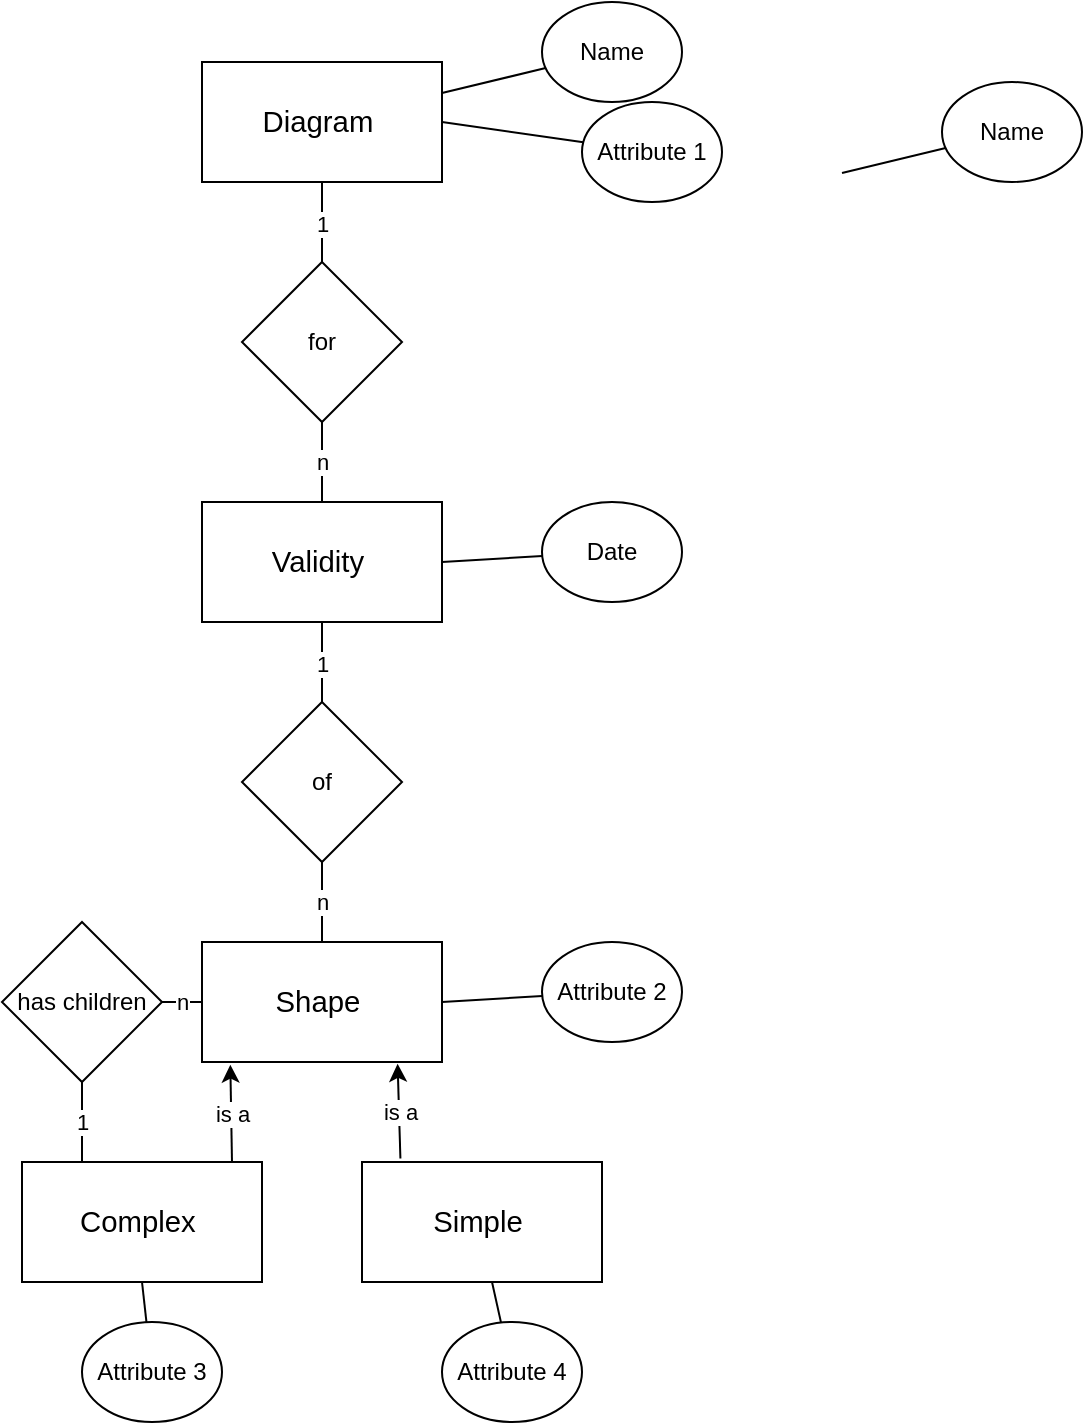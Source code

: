 <mxfile version="17.4.6" type="onedrive"><diagram id="iWe4LDpfTOa9zM9UH6-j" name="Page-1"><mxGraphModel dx="918" dy="637" grid="1" gridSize="10" guides="1" tooltips="1" connect="1" arrows="1" fold="1" page="1" pageScale="1" pageWidth="827" pageHeight="1169" math="0" shadow="0"><root><mxCell id="0"/><mxCell id="1" parent="0"/><mxCell id="G0N91AVeveQITy-oS1RW-1" value="&lt;span style=&quot;font-size: 11.0pt ; font-family: &amp;#34;calibri&amp;#34; , sans-serif&quot;&gt;Validity&amp;nbsp;&lt;/span&gt;" style="rounded=0;whiteSpace=wrap;html=1;" parent="1" vertex="1"><mxGeometry x="260" y="290" width="120" height="60" as="geometry"/></mxCell><mxCell id="G0N91AVeveQITy-oS1RW-19" value="&lt;span style=&quot;font-size: 11.0pt ; font-family: &amp;#34;calibri&amp;#34; , sans-serif&quot;&gt;Diagram&amp;nbsp;&lt;/span&gt;" style="rounded=0;whiteSpace=wrap;html=1;" parent="1" vertex="1"><mxGeometry x="260" y="70" width="120" height="60" as="geometry"/></mxCell><mxCell id="G0N91AVeveQITy-oS1RW-21" value="Name" style="ellipse;whiteSpace=wrap;html=1;fontStyle=0" parent="1" vertex="1"><mxGeometry x="430" y="40" width="70" height="50" as="geometry"/></mxCell><mxCell id="G0N91AVeveQITy-oS1RW-23" style="rounded=0;orthogonalLoop=1;jettySize=auto;html=1;startArrow=none;startFill=0;endArrow=none;endFill=0;" parent="1" source="G0N91AVeveQITy-oS1RW-19" target="G0N91AVeveQITy-oS1RW-21" edge="1"><mxGeometry relative="1" as="geometry"><mxPoint x="268.52" y="333.48" as="sourcePoint"/><mxPoint x="259.732" y="299.47" as="targetPoint"/></mxGeometry></mxCell><mxCell id="G0N91AVeveQITy-oS1RW-25" value="for" style="rhombus;whiteSpace=wrap;html=1;" parent="1" vertex="1"><mxGeometry x="280" y="170" width="80" height="80" as="geometry"/></mxCell><mxCell id="G0N91AVeveQITy-oS1RW-26" style="rounded=0;orthogonalLoop=1;jettySize=auto;html=1;exitX=0.5;exitY=1;exitDx=0;exitDy=0;startArrow=none;startFill=0;endArrow=none;endFill=0;entryX=0.5;entryY=0;entryDx=0;entryDy=0;" parent="1" source="G0N91AVeveQITy-oS1RW-25" target="G0N91AVeveQITy-oS1RW-1" edge="1"><mxGeometry relative="1" as="geometry"><mxPoint x="730" y="370" as="sourcePoint"/><mxPoint x="650" y="370" as="targetPoint"/></mxGeometry></mxCell><mxCell id="G0N91AVeveQITy-oS1RW-29" value="n" style="edgeLabel;html=1;align=center;verticalAlign=middle;resizable=0;points=[];" parent="G0N91AVeveQITy-oS1RW-26" connectable="0" vertex="1"><mxGeometry x="0.552" y="1" relative="1" as="geometry"><mxPoint x="-1" y="-11" as="offset"/></mxGeometry></mxCell><mxCell id="G0N91AVeveQITy-oS1RW-27" style="rounded=0;orthogonalLoop=1;jettySize=auto;html=1;exitX=0.5;exitY=0;exitDx=0;exitDy=0;startArrow=none;startFill=0;endArrow=none;endFill=0;entryX=0.5;entryY=1;entryDx=0;entryDy=0;" parent="1" source="G0N91AVeveQITy-oS1RW-25" target="G0N91AVeveQITy-oS1RW-19" edge="1"><mxGeometry relative="1" as="geometry"><mxPoint x="480" y="370" as="sourcePoint"/><mxPoint x="530" y="370" as="targetPoint"/></mxGeometry></mxCell><mxCell id="G0N91AVeveQITy-oS1RW-28" value="1" style="edgeLabel;html=1;align=center;verticalAlign=middle;resizable=0;points=[];" parent="G0N91AVeveQITy-oS1RW-27" connectable="0" vertex="1"><mxGeometry x="0.676" y="-1" relative="1" as="geometry"><mxPoint x="-1" y="14" as="offset"/></mxGeometry></mxCell><mxCell id="v69tuiXmnpCeVHYQ9rQC-3" value="Attribute 1" style="ellipse;whiteSpace=wrap;html=1;fontStyle=0" vertex="1" parent="1"><mxGeometry x="450" y="90" width="70" height="50" as="geometry"/></mxCell><mxCell id="v69tuiXmnpCeVHYQ9rQC-4" style="rounded=0;orthogonalLoop=1;jettySize=auto;html=1;startArrow=none;startFill=0;endArrow=none;endFill=0;exitX=1;exitY=0.5;exitDx=0;exitDy=0;" edge="1" parent="1" target="v69tuiXmnpCeVHYQ9rQC-3" source="G0N91AVeveQITy-oS1RW-19"><mxGeometry relative="1" as="geometry"><mxPoint x="400" y="135.517" as="sourcePoint"/><mxPoint x="279.732" y="349.47" as="targetPoint"/></mxGeometry></mxCell><mxCell id="v69tuiXmnpCeVHYQ9rQC-5" value="Name" style="ellipse;whiteSpace=wrap;html=1;fontStyle=0" vertex="1" parent="1"><mxGeometry x="630" y="80" width="70" height="50" as="geometry"/></mxCell><mxCell id="v69tuiXmnpCeVHYQ9rQC-6" style="rounded=0;orthogonalLoop=1;jettySize=auto;html=1;startArrow=none;startFill=0;endArrow=none;endFill=0;" edge="1" parent="1" target="v69tuiXmnpCeVHYQ9rQC-5"><mxGeometry relative="1" as="geometry"><mxPoint x="580" y="125.517" as="sourcePoint"/><mxPoint x="459.732" y="339.47" as="targetPoint"/></mxGeometry></mxCell><mxCell id="v69tuiXmnpCeVHYQ9rQC-7" value="Date" style="ellipse;whiteSpace=wrap;html=1;fontStyle=0" vertex="1" parent="1"><mxGeometry x="430" y="290" width="70" height="50" as="geometry"/></mxCell><mxCell id="v69tuiXmnpCeVHYQ9rQC-8" style="rounded=0;orthogonalLoop=1;jettySize=auto;html=1;startArrow=none;startFill=0;endArrow=none;endFill=0;exitX=1;exitY=0.5;exitDx=0;exitDy=0;" edge="1" parent="1" target="v69tuiXmnpCeVHYQ9rQC-7" source="G0N91AVeveQITy-oS1RW-1"><mxGeometry relative="1" as="geometry"><mxPoint x="390" y="330" as="sourcePoint"/><mxPoint x="259.732" y="549.47" as="targetPoint"/></mxGeometry></mxCell><mxCell id="v69tuiXmnpCeVHYQ9rQC-9" value="&lt;span style=&quot;font-size: 11.0pt ; font-family: &amp;#34;calibri&amp;#34; , sans-serif&quot;&gt;Shape&amp;nbsp;&lt;/span&gt;" style="rounded=0;whiteSpace=wrap;html=1;" vertex="1" parent="1"><mxGeometry x="260" y="510" width="120" height="60" as="geometry"/></mxCell><mxCell id="v69tuiXmnpCeVHYQ9rQC-10" value="of" style="rhombus;whiteSpace=wrap;html=1;" vertex="1" parent="1"><mxGeometry x="280" y="390" width="80" height="80" as="geometry"/></mxCell><mxCell id="v69tuiXmnpCeVHYQ9rQC-11" value="1" style="rounded=0;orthogonalLoop=1;jettySize=auto;html=1;exitX=0.5;exitY=1;exitDx=0;exitDy=0;startArrow=none;startFill=0;endArrow=none;endFill=0;entryX=0.5;entryY=0;entryDx=0;entryDy=0;" edge="1" parent="1" source="v69tuiXmnpCeVHYQ9rQC-10" target="v69tuiXmnpCeVHYQ9rQC-9"><mxGeometry relative="1" as="geometry"><mxPoint x="730" y="590" as="sourcePoint"/><mxPoint x="650" y="590" as="targetPoint"/></mxGeometry></mxCell><mxCell id="v69tuiXmnpCeVHYQ9rQC-12" value="n" style="edgeLabel;html=1;align=center;verticalAlign=middle;resizable=0;points=[];" connectable="0" vertex="1" parent="v69tuiXmnpCeVHYQ9rQC-11"><mxGeometry x="0.552" y="1" relative="1" as="geometry"><mxPoint x="-1" y="-11" as="offset"/></mxGeometry></mxCell><mxCell id="v69tuiXmnpCeVHYQ9rQC-13" value="Attribute 2" style="ellipse;whiteSpace=wrap;html=1;fontStyle=0" vertex="1" parent="1"><mxGeometry x="430" y="510" width="70" height="50" as="geometry"/></mxCell><mxCell id="v69tuiXmnpCeVHYQ9rQC-14" style="rounded=0;orthogonalLoop=1;jettySize=auto;html=1;startArrow=none;startFill=0;endArrow=none;endFill=0;exitX=1;exitY=0.5;exitDx=0;exitDy=0;" edge="1" parent="1" source="v69tuiXmnpCeVHYQ9rQC-9" target="v69tuiXmnpCeVHYQ9rQC-13"><mxGeometry relative="1" as="geometry"><mxPoint x="390" y="550" as="sourcePoint"/><mxPoint x="259.732" y="769.47" as="targetPoint"/></mxGeometry></mxCell><mxCell id="v69tuiXmnpCeVHYQ9rQC-15" style="rounded=0;orthogonalLoop=1;jettySize=auto;html=1;exitX=0.5;exitY=0;exitDx=0;exitDy=0;startArrow=none;startFill=0;endArrow=none;endFill=0;entryX=0.5;entryY=1;entryDx=0;entryDy=0;" edge="1" parent="1" source="v69tuiXmnpCeVHYQ9rQC-10" target="G0N91AVeveQITy-oS1RW-1"><mxGeometry relative="1" as="geometry"><mxPoint x="330" y="180" as="sourcePoint"/><mxPoint x="330" y="140" as="targetPoint"/></mxGeometry></mxCell><mxCell id="v69tuiXmnpCeVHYQ9rQC-16" value="1" style="edgeLabel;html=1;align=center;verticalAlign=middle;resizable=0;points=[];" connectable="0" vertex="1" parent="v69tuiXmnpCeVHYQ9rQC-15"><mxGeometry x="0.676" y="-1" relative="1" as="geometry"><mxPoint x="-1" y="14" as="offset"/></mxGeometry></mxCell><mxCell id="v69tuiXmnpCeVHYQ9rQC-17" value="has children" style="rhombus;whiteSpace=wrap;html=1;" vertex="1" parent="1"><mxGeometry x="160" y="500" width="80" height="80" as="geometry"/></mxCell><mxCell id="v69tuiXmnpCeVHYQ9rQC-19" value="n" style="rounded=0;orthogonalLoop=1;jettySize=auto;html=1;exitX=0;exitY=0.5;exitDx=0;exitDy=0;startArrow=none;startFill=0;endArrow=none;endFill=0;entryX=1;entryY=0.5;entryDx=0;entryDy=0;" edge="1" parent="1" source="v69tuiXmnpCeVHYQ9rQC-9" target="v69tuiXmnpCeVHYQ9rQC-17"><mxGeometry relative="1" as="geometry"><mxPoint x="330" y="480" as="sourcePoint"/><mxPoint x="330" y="520" as="targetPoint"/></mxGeometry></mxCell><mxCell id="v69tuiXmnpCeVHYQ9rQC-21" value="&lt;span style=&quot;font-size: 11.0pt ; font-family: &amp;#34;calibri&amp;#34; , sans-serif&quot;&gt;Complex&amp;nbsp;&lt;/span&gt;" style="rounded=0;whiteSpace=wrap;html=1;" vertex="1" parent="1"><mxGeometry x="170" y="620" width="120" height="60" as="geometry"/></mxCell><mxCell id="v69tuiXmnpCeVHYQ9rQC-22" value="&lt;span style=&quot;font-size: 11.0pt ; font-family: &amp;#34;calibri&amp;#34; , sans-serif&quot;&gt;Simple&amp;nbsp;&lt;/span&gt;" style="rounded=0;whiteSpace=wrap;html=1;" vertex="1" parent="1"><mxGeometry x="340" y="620" width="120" height="60" as="geometry"/></mxCell><mxCell id="v69tuiXmnpCeVHYQ9rQC-23" value="Attribute 3" style="ellipse;whiteSpace=wrap;html=1;fontStyle=0" vertex="1" parent="1"><mxGeometry x="200" y="700" width="70" height="50" as="geometry"/></mxCell><mxCell id="v69tuiXmnpCeVHYQ9rQC-24" style="rounded=0;orthogonalLoop=1;jettySize=auto;html=1;startArrow=none;startFill=0;endArrow=none;endFill=0;exitX=0.5;exitY=1;exitDx=0;exitDy=0;" edge="1" parent="1" target="v69tuiXmnpCeVHYQ9rQC-23" source="v69tuiXmnpCeVHYQ9rQC-21"><mxGeometry relative="1" as="geometry"><mxPoint x="90" y="740" as="sourcePoint"/><mxPoint x="-30.268" y="969.47" as="targetPoint"/></mxGeometry></mxCell><mxCell id="v69tuiXmnpCeVHYQ9rQC-25" value="Attribute 4" style="ellipse;whiteSpace=wrap;html=1;fontStyle=0" vertex="1" parent="1"><mxGeometry x="380" y="700" width="70" height="50" as="geometry"/></mxCell><mxCell id="v69tuiXmnpCeVHYQ9rQC-26" style="rounded=0;orthogonalLoop=1;jettySize=auto;html=1;startArrow=none;startFill=0;endArrow=none;endFill=0;exitX=0.5;exitY=1;exitDx=0;exitDy=0;" edge="1" parent="1" target="v69tuiXmnpCeVHYQ9rQC-25"><mxGeometry relative="1" as="geometry"><mxPoint x="405" y="680" as="sourcePoint"/><mxPoint x="194.732" y="969.47" as="targetPoint"/></mxGeometry></mxCell><mxCell id="v69tuiXmnpCeVHYQ9rQC-27" value="1" style="rounded=0;orthogonalLoop=1;jettySize=auto;html=1;exitX=0.25;exitY=0;exitDx=0;exitDy=0;startArrow=none;startFill=0;endArrow=none;endFill=0;entryX=0.5;entryY=1;entryDx=0;entryDy=0;" edge="1" parent="1" source="v69tuiXmnpCeVHYQ9rQC-21" target="v69tuiXmnpCeVHYQ9rQC-17"><mxGeometry relative="1" as="geometry"><mxPoint x="270" y="550" as="sourcePoint"/><mxPoint x="230" y="550" as="targetPoint"/></mxGeometry></mxCell><mxCell id="v69tuiXmnpCeVHYQ9rQC-29" value="is a" style="endArrow=classic;html=1;rounded=0;entryX=0.118;entryY=1.022;entryDx=0;entryDy=0;entryPerimeter=0;" edge="1" parent="1" target="v69tuiXmnpCeVHYQ9rQC-9"><mxGeometry width="50" height="50" relative="1" as="geometry"><mxPoint x="275" y="620" as="sourcePoint"/><mxPoint x="310" y="590" as="targetPoint"/></mxGeometry></mxCell><mxCell id="v69tuiXmnpCeVHYQ9rQC-30" value="is a" style="endArrow=classic;html=1;rounded=0;entryX=0.815;entryY=1.015;entryDx=0;entryDy=0;entryPerimeter=0;exitX=0.16;exitY=-0.029;exitDx=0;exitDy=0;exitPerimeter=0;" edge="1" parent="1" source="v69tuiXmnpCeVHYQ9rQC-22" target="v69tuiXmnpCeVHYQ9rQC-9"><mxGeometry width="50" height="50" relative="1" as="geometry"><mxPoint x="285" y="630" as="sourcePoint"/><mxPoint x="285" y="582.28" as="targetPoint"/></mxGeometry></mxCell></root></mxGraphModel></diagram></mxfile>